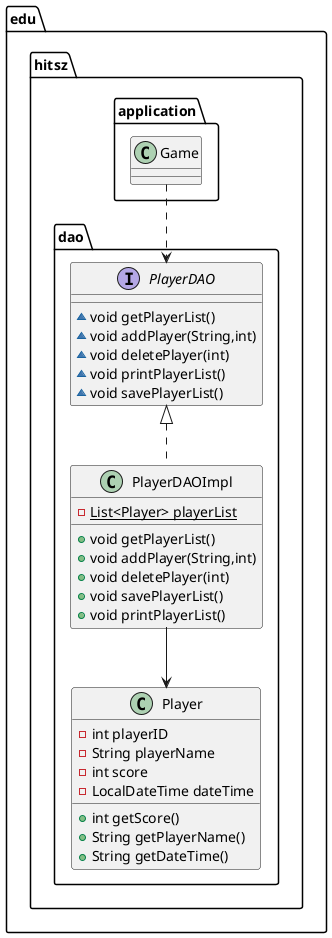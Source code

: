 @startuml
class edu.hitsz.dao.PlayerDAOImpl {
- {static} List<Player> playerList
+ void getPlayerList()
+ void addPlayer(String,int)
+ void deletePlayer(int)
+ void savePlayerList()
+ void printPlayerList()
}
interface edu.hitsz.dao.PlayerDAO {
~ void getPlayerList()
~ void addPlayer(String,int)
~ void deletePlayer(int)
~ void printPlayerList()
~ void savePlayerList()
}
class edu.hitsz.dao.Player {
- int playerID
- String playerName
- int score
- LocalDateTime dateTime
+ int getScore()
+ String getPlayerName()
+ String getDateTime()
}


edu.hitsz.dao.PlayerDAO <|.. edu.hitsz.dao.PlayerDAOImpl
edu.hitsz.dao.PlayerDAOImpl --> edu.hitsz.dao.Player
edu.hitsz.application.Game ..>  edu.hitsz.dao.PlayerDAO
@enduml